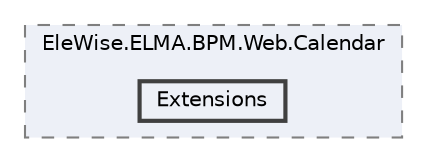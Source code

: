 digraph "Web/Modules/EleWise.ELMA.BPM.Web.Calendar/Extensions"
{
 // LATEX_PDF_SIZE
  bgcolor="transparent";
  edge [fontname=Helvetica,fontsize=10,labelfontname=Helvetica,labelfontsize=10];
  node [fontname=Helvetica,fontsize=10,shape=box,height=0.2,width=0.4];
  compound=true
  subgraph clusterdir_62541e26c48c772ccd8c4abbb28886e0 {
    graph [ bgcolor="#edf0f7", pencolor="grey50", label="EleWise.ELMA.BPM.Web.Calendar", fontname=Helvetica,fontsize=10 style="filled,dashed", URL="dir_62541e26c48c772ccd8c4abbb28886e0.html",tooltip=""]
  dir_474447c97e0c4b6517fd6fa6438771e6 [label="Extensions", fillcolor="#edf0f7", color="grey25", style="filled,bold", URL="dir_474447c97e0c4b6517fd6fa6438771e6.html",tooltip=""];
  }
}
